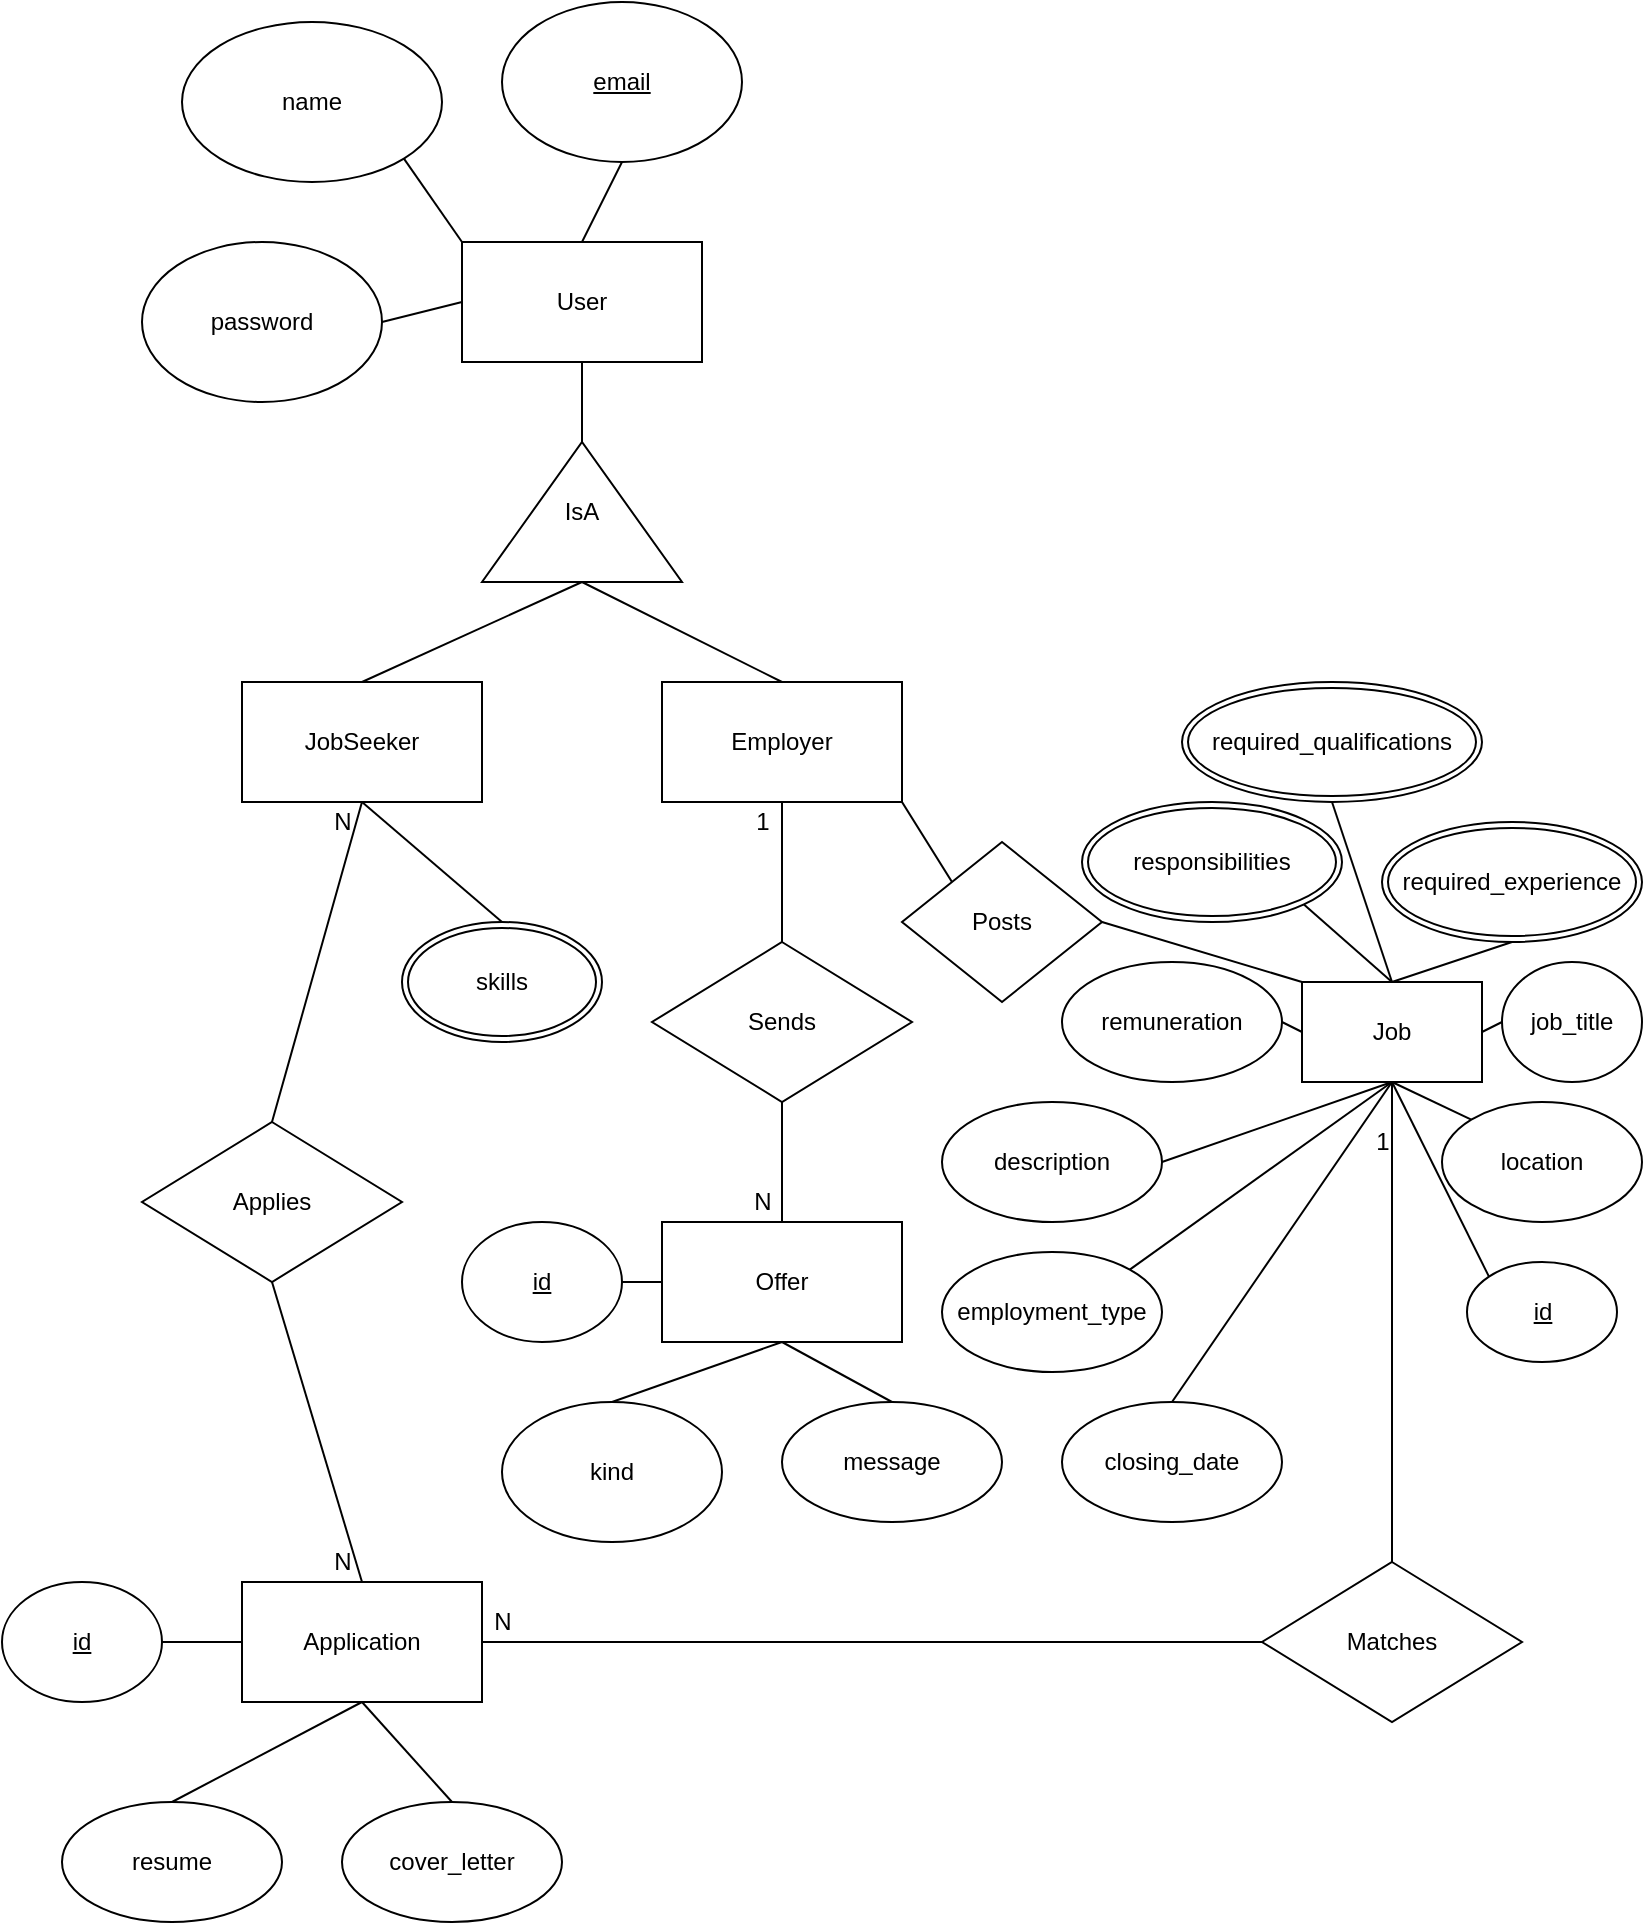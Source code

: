 <mxfile version="13.8.5" type="device"><diagram id="R2lEEEUBdFMjLlhIrx00" name="Page-1"><mxGraphModel dx="3105" dy="2660" grid="1" gridSize="10" guides="1" tooltips="1" connect="1" arrows="1" fold="1" page="1" pageScale="1" pageWidth="850" pageHeight="1100" math="0" shadow="0" extFonts="Permanent Marker^https://fonts.googleapis.com/css?family=Permanent+Marker"><root><mxCell id="0"/><mxCell id="1" parent="0"/><mxCell id="uO0bEK7QYYlJ4upgP8XL-17" value="" style="edgeStyle=orthogonalEdgeStyle;rounded=0;orthogonalLoop=1;jettySize=auto;html=1;" edge="1" parent="1" source="uO0bEK7QYYlJ4upgP8XL-1" target="uO0bEK7QYYlJ4upgP8XL-15"><mxGeometry relative="1" as="geometry"/></mxCell><mxCell id="uO0bEK7QYYlJ4upgP8XL-1" value="User" style="rounded=0;whiteSpace=wrap;html=1;" vertex="1" parent="1"><mxGeometry x="250" y="200" width="120" height="60" as="geometry"/></mxCell><mxCell id="uO0bEK7QYYlJ4upgP8XL-2" value="name" style="ellipse;whiteSpace=wrap;html=1;" vertex="1" parent="1"><mxGeometry x="110" y="90" width="130" height="80" as="geometry"/></mxCell><mxCell id="uO0bEK7QYYlJ4upgP8XL-3" value="&lt;u&gt;email&lt;/u&gt;" style="ellipse;whiteSpace=wrap;html=1;" vertex="1" parent="1"><mxGeometry x="270" y="80" width="120" height="80" as="geometry"/></mxCell><mxCell id="uO0bEK7QYYlJ4upgP8XL-4" value="password" style="ellipse;whiteSpace=wrap;html=1;" vertex="1" parent="1"><mxGeometry x="90" y="200" width="120" height="80" as="geometry"/></mxCell><mxCell id="uO0bEK7QYYlJ4upgP8XL-5" value="" style="endArrow=none;html=1;entryX=1;entryY=1;entryDx=0;entryDy=0;exitX=0;exitY=0;exitDx=0;exitDy=0;" edge="1" parent="1" source="uO0bEK7QYYlJ4upgP8XL-1" target="uO0bEK7QYYlJ4upgP8XL-2"><mxGeometry width="50" height="50" relative="1" as="geometry"><mxPoint x="280" y="260" as="sourcePoint"/><mxPoint x="330" y="210" as="targetPoint"/></mxGeometry></mxCell><mxCell id="uO0bEK7QYYlJ4upgP8XL-6" value="" style="endArrow=none;html=1;entryX=1;entryY=0.5;entryDx=0;entryDy=0;exitX=0;exitY=0.5;exitDx=0;exitDy=0;" edge="1" parent="1" source="uO0bEK7QYYlJ4upgP8XL-1" target="uO0bEK7QYYlJ4upgP8XL-4"><mxGeometry width="50" height="50" relative="1" as="geometry"><mxPoint x="280" y="260" as="sourcePoint"/><mxPoint x="330" y="210" as="targetPoint"/></mxGeometry></mxCell><mxCell id="uO0bEK7QYYlJ4upgP8XL-7" value="" style="endArrow=none;html=1;entryX=0.5;entryY=1;entryDx=0;entryDy=0;exitX=0.5;exitY=0;exitDx=0;exitDy=0;" edge="1" parent="1" source="uO0bEK7QYYlJ4upgP8XL-1" target="uO0bEK7QYYlJ4upgP8XL-3"><mxGeometry width="50" height="50" relative="1" as="geometry"><mxPoint x="310" y="200" as="sourcePoint"/><mxPoint x="330" y="210" as="targetPoint"/></mxGeometry></mxCell><mxCell id="uO0bEK7QYYlJ4upgP8XL-8" value="JobSeeker" style="rounded=0;whiteSpace=wrap;html=1;" vertex="1" parent="1"><mxGeometry x="140" y="420" width="120" height="60" as="geometry"/></mxCell><mxCell id="uO0bEK7QYYlJ4upgP8XL-12" value="" style="verticalLabelPosition=bottom;verticalAlign=top;html=1;shape=mxgraph.basic.acute_triangle;dx=0.5;" vertex="1" parent="1"><mxGeometry x="260" y="300" width="100" height="70" as="geometry"/></mxCell><mxCell id="uO0bEK7QYYlJ4upgP8XL-15" value="IsA" style="text;html=1;strokeColor=none;fillColor=none;align=center;verticalAlign=middle;whiteSpace=wrap;rounded=0;" vertex="1" parent="1"><mxGeometry x="290" y="325" width="40" height="20" as="geometry"/></mxCell><mxCell id="uO0bEK7QYYlJ4upgP8XL-16" value="Employer" style="rounded=0;whiteSpace=wrap;html=1;" vertex="1" parent="1"><mxGeometry x="350" y="420" width="120" height="60" as="geometry"/></mxCell><mxCell id="uO0bEK7QYYlJ4upgP8XL-20" value="" style="endArrow=none;html=1;entryX=0.5;entryY=1;entryDx=0;entryDy=0;entryPerimeter=0;exitX=0.5;exitY=0;exitDx=0;exitDy=0;" edge="1" parent="1" source="uO0bEK7QYYlJ4upgP8XL-8" target="uO0bEK7QYYlJ4upgP8XL-12"><mxGeometry width="50" height="50" relative="1" as="geometry"><mxPoint x="180" y="410" as="sourcePoint"/><mxPoint x="230" y="360" as="targetPoint"/></mxGeometry></mxCell><mxCell id="uO0bEK7QYYlJ4upgP8XL-21" value="" style="endArrow=none;html=1;exitX=0.5;exitY=0;exitDx=0;exitDy=0;" edge="1" parent="1" source="uO0bEK7QYYlJ4upgP8XL-16"><mxGeometry width="50" height="50" relative="1" as="geometry"><mxPoint x="280" y="390" as="sourcePoint"/><mxPoint x="310" y="370" as="targetPoint"/></mxGeometry></mxCell><mxCell id="uO0bEK7QYYlJ4upgP8XL-22" value="Offer" style="rounded=0;whiteSpace=wrap;html=1;" vertex="1" parent="1"><mxGeometry x="350" y="690" width="120" height="60" as="geometry"/></mxCell><mxCell id="uO0bEK7QYYlJ4upgP8XL-23" value="Sends" style="rhombus;whiteSpace=wrap;html=1;" vertex="1" parent="1"><mxGeometry x="345" y="550" width="130" height="80" as="geometry"/></mxCell><mxCell id="uO0bEK7QYYlJ4upgP8XL-25" value="" style="endArrow=none;html=1;entryX=0.5;entryY=0;entryDx=0;entryDy=0;" edge="1" parent="1" target="uO0bEK7QYYlJ4upgP8XL-22"><mxGeometry width="50" height="50" relative="1" as="geometry"><mxPoint x="410" y="630" as="sourcePoint"/><mxPoint x="460" y="580" as="targetPoint"/></mxGeometry></mxCell><mxCell id="uO0bEK7QYYlJ4upgP8XL-26" value="" style="endArrow=none;html=1;exitX=0.5;exitY=1;exitDx=0;exitDy=0;entryX=0.5;entryY=0;entryDx=0;entryDy=0;" edge="1" parent="1" source="uO0bEK7QYYlJ4upgP8XL-16" target="uO0bEK7QYYlJ4upgP8XL-23"><mxGeometry width="50" height="50" relative="1" as="geometry"><mxPoint x="410" y="630" as="sourcePoint"/><mxPoint x="460" y="580" as="targetPoint"/></mxGeometry></mxCell><mxCell id="uO0bEK7QYYlJ4upgP8XL-27" value="&lt;u&gt;id&lt;/u&gt;" style="ellipse;whiteSpace=wrap;html=1;" vertex="1" parent="1"><mxGeometry x="250" y="690" width="80" height="60" as="geometry"/></mxCell><mxCell id="uO0bEK7QYYlJ4upgP8XL-28" value="closing_date" style="ellipse;whiteSpace=wrap;html=1;" vertex="1" parent="1"><mxGeometry x="550" y="780" width="110" height="60" as="geometry"/></mxCell><mxCell id="uO0bEK7QYYlJ4upgP8XL-30" value="description" style="ellipse;whiteSpace=wrap;html=1;" vertex="1" parent="1"><mxGeometry x="490" y="630" width="110" height="60" as="geometry"/></mxCell><mxCell id="uO0bEK7QYYlJ4upgP8XL-32" value="responsibilities" style="ellipse;shape=doubleEllipse;margin=3;whiteSpace=wrap;html=1;align=center;" vertex="1" parent="1"><mxGeometry x="560" y="480" width="130" height="60" as="geometry"/></mxCell><mxCell id="uO0bEK7QYYlJ4upgP8XL-33" value="remuneration" style="ellipse;whiteSpace=wrap;html=1;" vertex="1" parent="1"><mxGeometry x="550" y="560" width="110" height="60" as="geometry"/></mxCell><mxCell id="uO0bEK7QYYlJ4upgP8XL-34" value="kind" style="ellipse;whiteSpace=wrap;html=1;" vertex="1" parent="1"><mxGeometry x="270" y="780" width="110" height="70" as="geometry"/></mxCell><mxCell id="uO0bEK7QYYlJ4upgP8XL-35" value="message" style="ellipse;whiteSpace=wrap;html=1;" vertex="1" parent="1"><mxGeometry x="410" y="780" width="110" height="60" as="geometry"/></mxCell><mxCell id="uO0bEK7QYYlJ4upgP8XL-37" value="" style="endArrow=none;html=1;entryX=0.5;entryY=1;entryDx=0;entryDy=0;exitX=0.5;exitY=0;exitDx=0;exitDy=0;" edge="1" parent="1" source="uO0bEK7QYYlJ4upgP8XL-34" target="uO0bEK7QYYlJ4upgP8XL-22"><mxGeometry width="50" height="50" relative="1" as="geometry"><mxPoint x="410" y="730" as="sourcePoint"/><mxPoint x="460" y="680" as="targetPoint"/></mxGeometry></mxCell><mxCell id="uO0bEK7QYYlJ4upgP8XL-38" value="" style="endArrow=none;html=1;entryX=0.5;entryY=0;entryDx=0;entryDy=0;exitX=0.5;exitY=1;exitDx=0;exitDy=0;" edge="1" parent="1" source="uO0bEK7QYYlJ4upgP8XL-22" target="uO0bEK7QYYlJ4upgP8XL-35"><mxGeometry width="50" height="50" relative="1" as="geometry"><mxPoint x="410" y="730" as="sourcePoint"/><mxPoint x="460" y="680" as="targetPoint"/></mxGeometry></mxCell><mxCell id="uO0bEK7QYYlJ4upgP8XL-39" value="" style="endArrow=none;html=1;entryX=1;entryY=0.5;entryDx=0;entryDy=0;exitX=0;exitY=0.5;exitDx=0;exitDy=0;" edge="1" parent="1" source="uO0bEK7QYYlJ4upgP8XL-22" target="uO0bEK7QYYlJ4upgP8XL-27"><mxGeometry width="50" height="50" relative="1" as="geometry"><mxPoint x="410" y="730" as="sourcePoint"/><mxPoint x="460" y="680" as="targetPoint"/></mxGeometry></mxCell><mxCell id="uO0bEK7QYYlJ4upgP8XL-40" value="Job" style="rounded=0;whiteSpace=wrap;html=1;" vertex="1" parent="1"><mxGeometry x="670" y="570" width="90" height="50" as="geometry"/></mxCell><mxCell id="uO0bEK7QYYlJ4upgP8XL-42" value="required_experience" style="ellipse;shape=doubleEllipse;margin=3;whiteSpace=wrap;html=1;align=center;" vertex="1" parent="1"><mxGeometry x="710" y="490" width="130" height="60" as="geometry"/></mxCell><mxCell id="uO0bEK7QYYlJ4upgP8XL-43" value="employment_type" style="ellipse;whiteSpace=wrap;html=1;" vertex="1" parent="1"><mxGeometry x="490" y="705" width="110" height="60" as="geometry"/></mxCell><mxCell id="uO0bEK7QYYlJ4upgP8XL-44" value="required_qualifications" style="ellipse;shape=doubleEllipse;margin=3;whiteSpace=wrap;html=1;align=center;" vertex="1" parent="1"><mxGeometry x="610" y="420" width="150" height="60" as="geometry"/></mxCell><mxCell id="uO0bEK7QYYlJ4upgP8XL-45" value="location" style="ellipse;whiteSpace=wrap;html=1;" vertex="1" parent="1"><mxGeometry x="740" y="630" width="100" height="60" as="geometry"/></mxCell><mxCell id="uO0bEK7QYYlJ4upgP8XL-46" value="job_title" style="ellipse;whiteSpace=wrap;html=1;" vertex="1" parent="1"><mxGeometry x="770" y="560" width="70" height="60" as="geometry"/></mxCell><mxCell id="uO0bEK7QYYlJ4upgP8XL-50" value="" style="endArrow=none;html=1;entryX=0.5;entryY=1;entryDx=0;entryDy=0;exitX=0.5;exitY=0;exitDx=0;exitDy=0;" edge="1" parent="1" source="uO0bEK7QYYlJ4upgP8XL-28" target="uO0bEK7QYYlJ4upgP8XL-40"><mxGeometry width="50" height="50" relative="1" as="geometry"><mxPoint x="560" y="780" as="sourcePoint"/><mxPoint x="610" y="730" as="targetPoint"/></mxGeometry></mxCell><mxCell id="uO0bEK7QYYlJ4upgP8XL-52" value="" style="endArrow=none;html=1;entryX=0.5;entryY=1;entryDx=0;entryDy=0;exitX=1;exitY=0;exitDx=0;exitDy=0;" edge="1" parent="1" source="uO0bEK7QYYlJ4upgP8XL-43" target="uO0bEK7QYYlJ4upgP8XL-40"><mxGeometry width="50" height="50" relative="1" as="geometry"><mxPoint x="560" y="780" as="sourcePoint"/><mxPoint x="610" y="730" as="targetPoint"/></mxGeometry></mxCell><mxCell id="uO0bEK7QYYlJ4upgP8XL-54" value="" style="endArrow=none;html=1;entryX=0.5;entryY=1;entryDx=0;entryDy=0;exitX=0;exitY=0;exitDx=0;exitDy=0;" edge="1" parent="1" source="uO0bEK7QYYlJ4upgP8XL-45" target="uO0bEK7QYYlJ4upgP8XL-40"><mxGeometry width="50" height="50" relative="1" as="geometry"><mxPoint x="580" y="800" as="sourcePoint"/><mxPoint x="630" y="750" as="targetPoint"/></mxGeometry></mxCell><mxCell id="uO0bEK7QYYlJ4upgP8XL-55" value="" style="endArrow=none;html=1;entryX=1;entryY=0.5;entryDx=0;entryDy=0;exitX=0;exitY=0.5;exitDx=0;exitDy=0;" edge="1" parent="1" source="uO0bEK7QYYlJ4upgP8XL-46" target="uO0bEK7QYYlJ4upgP8XL-40"><mxGeometry width="50" height="50" relative="1" as="geometry"><mxPoint x="590" y="810" as="sourcePoint"/><mxPoint x="640" y="760" as="targetPoint"/></mxGeometry></mxCell><mxCell id="uO0bEK7QYYlJ4upgP8XL-58" value="" style="endArrow=none;html=1;entryX=0.5;entryY=1;entryDx=0;entryDy=0;exitX=0.5;exitY=0;exitDx=0;exitDy=0;" edge="1" parent="1" source="uO0bEK7QYYlJ4upgP8XL-40" target="uO0bEK7QYYlJ4upgP8XL-44"><mxGeometry width="50" height="50" relative="1" as="geometry"><mxPoint x="560" y="780" as="sourcePoint"/><mxPoint x="610" y="730" as="targetPoint"/></mxGeometry></mxCell><mxCell id="uO0bEK7QYYlJ4upgP8XL-60" value="" style="endArrow=none;html=1;entryX=0.5;entryY=1;entryDx=0;entryDy=0;exitX=0.5;exitY=0;exitDx=0;exitDy=0;" edge="1" parent="1" source="uO0bEK7QYYlJ4upgP8XL-40" target="uO0bEK7QYYlJ4upgP8XL-42"><mxGeometry width="50" height="50" relative="1" as="geometry"><mxPoint x="580" y="800" as="sourcePoint"/><mxPoint x="630" y="750" as="targetPoint"/></mxGeometry></mxCell><mxCell id="uO0bEK7QYYlJ4upgP8XL-61" value="" style="endArrow=none;html=1;entryX=0.5;entryY=1;entryDx=0;entryDy=0;exitX=1;exitY=0.5;exitDx=0;exitDy=0;" edge="1" parent="1" source="uO0bEK7QYYlJ4upgP8XL-30" target="uO0bEK7QYYlJ4upgP8XL-40"><mxGeometry width="50" height="50" relative="1" as="geometry"><mxPoint x="590" y="810" as="sourcePoint"/><mxPoint x="640" y="760" as="targetPoint"/></mxGeometry></mxCell><mxCell id="uO0bEK7QYYlJ4upgP8XL-63" value="" style="endArrow=none;html=1;entryX=0;entryY=0.5;entryDx=0;entryDy=0;exitX=1;exitY=0.5;exitDx=0;exitDy=0;" edge="1" parent="1" source="uO0bEK7QYYlJ4upgP8XL-33" target="uO0bEK7QYYlJ4upgP8XL-40"><mxGeometry width="50" height="50" relative="1" as="geometry"><mxPoint x="600" y="820" as="sourcePoint"/><mxPoint x="650" y="770" as="targetPoint"/></mxGeometry></mxCell><mxCell id="uO0bEK7QYYlJ4upgP8XL-64" value="" style="endArrow=none;html=1;entryX=1;entryY=1;entryDx=0;entryDy=0;exitX=0.5;exitY=0;exitDx=0;exitDy=0;" edge="1" parent="1" source="uO0bEK7QYYlJ4upgP8XL-40" target="uO0bEK7QYYlJ4upgP8XL-32"><mxGeometry width="50" height="50" relative="1" as="geometry"><mxPoint x="610" y="830" as="sourcePoint"/><mxPoint x="660" y="780" as="targetPoint"/></mxGeometry></mxCell><mxCell id="uO0bEK7QYYlJ4upgP8XL-65" value="&lt;u&gt;id&lt;/u&gt;" style="ellipse;whiteSpace=wrap;html=1;" vertex="1" parent="1"><mxGeometry x="752.5" y="710" width="75" height="50" as="geometry"/></mxCell><mxCell id="uO0bEK7QYYlJ4upgP8XL-67" value="" style="endArrow=none;html=1;entryX=0.5;entryY=1;entryDx=0;entryDy=0;exitX=0;exitY=0;exitDx=0;exitDy=0;" edge="1" parent="1" source="uO0bEK7QYYlJ4upgP8XL-65" target="uO0bEK7QYYlJ4upgP8XL-40"><mxGeometry width="50" height="50" relative="1" as="geometry"><mxPoint x="560" y="690" as="sourcePoint"/><mxPoint x="610" y="640" as="targetPoint"/></mxGeometry></mxCell><mxCell id="uO0bEK7QYYlJ4upgP8XL-68" value="Posts" style="rhombus;whiteSpace=wrap;html=1;" vertex="1" parent="1"><mxGeometry x="470" y="500" width="100" height="80" as="geometry"/></mxCell><mxCell id="uO0bEK7QYYlJ4upgP8XL-69" value="" style="endArrow=none;html=1;entryX=1;entryY=1;entryDx=0;entryDy=0;exitX=0;exitY=0;exitDx=0;exitDy=0;" edge="1" parent="1" source="uO0bEK7QYYlJ4upgP8XL-68" target="uO0bEK7QYYlJ4upgP8XL-16"><mxGeometry width="50" height="50" relative="1" as="geometry"><mxPoint x="560" y="660" as="sourcePoint"/><mxPoint x="610" y="610" as="targetPoint"/></mxGeometry></mxCell><mxCell id="uO0bEK7QYYlJ4upgP8XL-70" value="" style="endArrow=none;html=1;entryX=1;entryY=0.5;entryDx=0;entryDy=0;exitX=0;exitY=0;exitDx=0;exitDy=0;" edge="1" parent="1" source="uO0bEK7QYYlJ4upgP8XL-40" target="uO0bEK7QYYlJ4upgP8XL-68"><mxGeometry width="50" height="50" relative="1" as="geometry"><mxPoint x="560" y="660" as="sourcePoint"/><mxPoint x="610" y="610" as="targetPoint"/></mxGeometry></mxCell><mxCell id="uO0bEK7QYYlJ4upgP8XL-72" value="Application" style="rounded=0;whiteSpace=wrap;html=1;" vertex="1" parent="1"><mxGeometry x="140" y="870" width="120" height="60" as="geometry"/></mxCell><mxCell id="uO0bEK7QYYlJ4upgP8XL-73" value="&lt;u&gt;id&lt;/u&gt;" style="ellipse;whiteSpace=wrap;html=1;" vertex="1" parent="1"><mxGeometry x="20" y="870" width="80" height="60" as="geometry"/></mxCell><mxCell id="uO0bEK7QYYlJ4upgP8XL-74" value="cover_letter" style="ellipse;whiteSpace=wrap;html=1;" vertex="1" parent="1"><mxGeometry x="190" y="980" width="110" height="60" as="geometry"/></mxCell><mxCell id="uO0bEK7QYYlJ4upgP8XL-75" value="resume" style="ellipse;whiteSpace=wrap;html=1;" vertex="1" parent="1"><mxGeometry x="50" y="980" width="110" height="60" as="geometry"/></mxCell><mxCell id="uO0bEK7QYYlJ4upgP8XL-76" value="" style="endArrow=none;html=1;entryX=0.5;entryY=1;entryDx=0;entryDy=0;exitX=0.5;exitY=0;exitDx=0;exitDy=0;" edge="1" parent="1" source="uO0bEK7QYYlJ4upgP8XL-75" target="uO0bEK7QYYlJ4upgP8XL-72"><mxGeometry width="50" height="50" relative="1" as="geometry"><mxPoint x="270" y="790" as="sourcePoint"/><mxPoint x="320" y="740" as="targetPoint"/></mxGeometry></mxCell><mxCell id="uO0bEK7QYYlJ4upgP8XL-78" value="" style="endArrow=none;html=1;exitX=0;exitY=0.5;exitDx=0;exitDy=0;entryX=1;entryY=0.5;entryDx=0;entryDy=0;" edge="1" parent="1" source="uO0bEK7QYYlJ4upgP8XL-72" target="uO0bEK7QYYlJ4upgP8XL-73"><mxGeometry width="50" height="50" relative="1" as="geometry"><mxPoint x="270" y="790" as="sourcePoint"/><mxPoint x="80" y="910" as="targetPoint"/></mxGeometry></mxCell><mxCell id="uO0bEK7QYYlJ4upgP8XL-79" value="" style="endArrow=none;html=1;entryX=0.5;entryY=1;entryDx=0;entryDy=0;exitX=0.5;exitY=0;exitDx=0;exitDy=0;" edge="1" parent="1" source="uO0bEK7QYYlJ4upgP8XL-74" target="uO0bEK7QYYlJ4upgP8XL-72"><mxGeometry width="50" height="50" relative="1" as="geometry"><mxPoint x="270" y="790" as="sourcePoint"/><mxPoint x="320" y="740" as="targetPoint"/></mxGeometry></mxCell><mxCell id="uO0bEK7QYYlJ4upgP8XL-80" value="Applies" style="rhombus;whiteSpace=wrap;html=1;" vertex="1" parent="1"><mxGeometry x="90" y="640" width="130" height="80" as="geometry"/></mxCell><mxCell id="uO0bEK7QYYlJ4upgP8XL-81" value="" style="endArrow=none;html=1;entryX=0.5;entryY=1;entryDx=0;entryDy=0;exitX=0.5;exitY=0;exitDx=0;exitDy=0;" edge="1" parent="1" source="uO0bEK7QYYlJ4upgP8XL-72" target="uO0bEK7QYYlJ4upgP8XL-80"><mxGeometry width="50" height="50" relative="1" as="geometry"><mxPoint x="270" y="790" as="sourcePoint"/><mxPoint x="320" y="740" as="targetPoint"/></mxGeometry></mxCell><mxCell id="uO0bEK7QYYlJ4upgP8XL-83" value="" style="endArrow=none;html=1;entryX=0.5;entryY=1;entryDx=0;entryDy=0;exitX=0.5;exitY=0;exitDx=0;exitDy=0;" edge="1" parent="1" source="uO0bEK7QYYlJ4upgP8XL-80" target="uO0bEK7QYYlJ4upgP8XL-8"><mxGeometry width="50" height="50" relative="1" as="geometry"><mxPoint x="270" y="790" as="sourcePoint"/><mxPoint x="320" y="740" as="targetPoint"/></mxGeometry></mxCell><mxCell id="uO0bEK7QYYlJ4upgP8XL-84" value="Matches" style="rhombus;whiteSpace=wrap;html=1;" vertex="1" parent="1"><mxGeometry x="650" y="860" width="130" height="80" as="geometry"/></mxCell><mxCell id="uO0bEK7QYYlJ4upgP8XL-85" value="" style="endArrow=none;html=1;entryX=0.5;entryY=1;entryDx=0;entryDy=0;exitX=0.5;exitY=0;exitDx=0;exitDy=0;" edge="1" parent="1" source="uO0bEK7QYYlJ4upgP8XL-84" target="uO0bEK7QYYlJ4upgP8XL-40"><mxGeometry width="50" height="50" relative="1" as="geometry"><mxPoint x="430" y="760" as="sourcePoint"/><mxPoint x="480" y="710" as="targetPoint"/></mxGeometry></mxCell><mxCell id="uO0bEK7QYYlJ4upgP8XL-86" value="" style="endArrow=none;html=1;entryX=0;entryY=0.5;entryDx=0;entryDy=0;exitX=1;exitY=0.5;exitDx=0;exitDy=0;" edge="1" parent="1" source="uO0bEK7QYYlJ4upgP8XL-72" target="uO0bEK7QYYlJ4upgP8XL-84"><mxGeometry width="50" height="50" relative="1" as="geometry"><mxPoint x="430" y="760" as="sourcePoint"/><mxPoint x="480" y="710" as="targetPoint"/></mxGeometry></mxCell><mxCell id="uO0bEK7QYYlJ4upgP8XL-87" value="skills" style="ellipse;shape=doubleEllipse;margin=3;whiteSpace=wrap;html=1;align=center;" vertex="1" parent="1"><mxGeometry x="220" y="540" width="100" height="60" as="geometry"/></mxCell><mxCell id="uO0bEK7QYYlJ4upgP8XL-88" value="" style="endArrow=none;html=1;entryX=0.5;entryY=1;entryDx=0;entryDy=0;exitX=0.5;exitY=0;exitDx=0;exitDy=0;" edge="1" parent="1" source="uO0bEK7QYYlJ4upgP8XL-87" target="uO0bEK7QYYlJ4upgP8XL-8"><mxGeometry width="50" height="50" relative="1" as="geometry"><mxPoint x="270" y="540" as="sourcePoint"/><mxPoint x="380" y="550" as="targetPoint"/></mxGeometry></mxCell><mxCell id="uO0bEK7QYYlJ4upgP8XL-89" value="N" style="text;html=1;align=center;verticalAlign=middle;resizable=0;points=[];autosize=1;" vertex="1" parent="1"><mxGeometry x="180" y="480" width="20" height="20" as="geometry"/></mxCell><mxCell id="uO0bEK7QYYlJ4upgP8XL-90" value="N" style="text;html=1;align=center;verticalAlign=middle;resizable=0;points=[];autosize=1;" vertex="1" parent="1"><mxGeometry x="180" y="850" width="20" height="20" as="geometry"/></mxCell><mxCell id="uO0bEK7QYYlJ4upgP8XL-91" value="1" style="text;html=1;align=center;verticalAlign=middle;resizable=0;points=[];autosize=1;" vertex="1" parent="1"><mxGeometry x="390" y="480" width="20" height="20" as="geometry"/></mxCell><mxCell id="uO0bEK7QYYlJ4upgP8XL-93" value="N" style="text;html=1;align=center;verticalAlign=middle;resizable=0;points=[];autosize=1;" vertex="1" parent="1"><mxGeometry x="390" y="670" width="20" height="20" as="geometry"/></mxCell><mxCell id="uO0bEK7QYYlJ4upgP8XL-94" value="1" style="text;html=1;align=center;verticalAlign=middle;resizable=0;points=[];autosize=1;" vertex="1" parent="1"><mxGeometry x="700" y="640" width="20" height="20" as="geometry"/></mxCell><mxCell id="uO0bEK7QYYlJ4upgP8XL-96" value="N" style="text;html=1;align=center;verticalAlign=middle;resizable=0;points=[];autosize=1;" vertex="1" parent="1"><mxGeometry x="260" y="880" width="20" height="20" as="geometry"/></mxCell></root></mxGraphModel></diagram></mxfile>